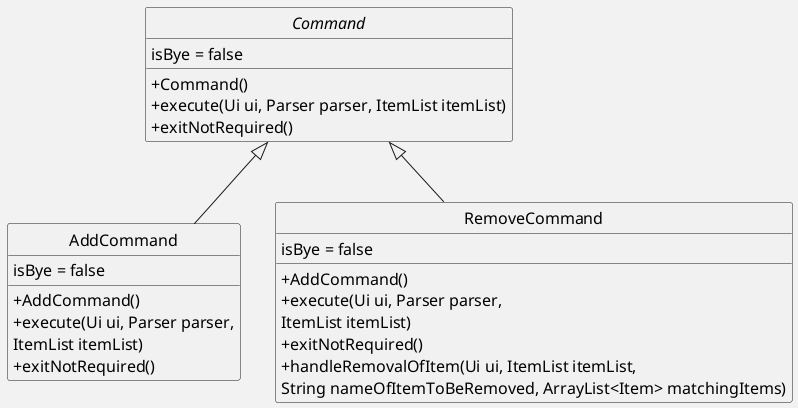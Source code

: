 @startuml
'https://plantuml.com/class-diagram

hide circle
skinparam classAttributeIconSize 0
skinparam backgroundColor #f2f2f2
skinparam defaultFontSize 16

abstract class Command
class AddCommand
class RemoveCommand

Command <|-- AddCommand
Command <|-- RemoveCommand

class AddCommand {
isBye = false
+AddCommand()
+execute(Ui ui, Parser parser,
ItemList itemList)
+exitNotRequired()
}

class RemoveCommand {
isBye = false
+ AddCommand()
+ execute(Ui ui, Parser parser,
ItemList itemList)
+ exitNotRequired()
+ handleRemovalOfItem(Ui ui, ItemList itemList,
String nameOfItemToBeRemoved, ArrayList<Item> matchingItems)
}

abstract class Command {
isBye = false
+ Command()
+ execute(Ui ui, Parser parser, ItemList itemList)
+ exitNotRequired()
}

@enduml